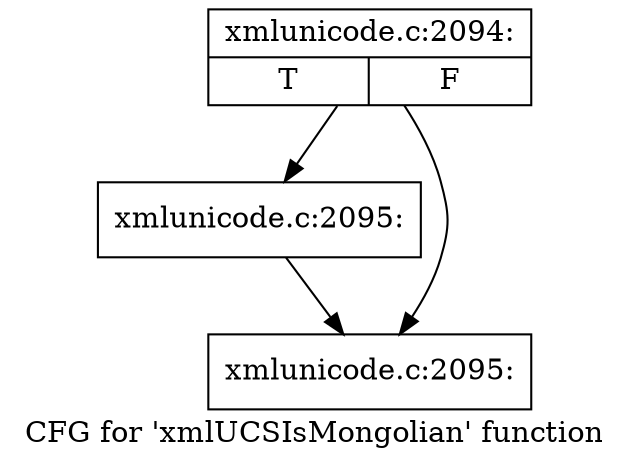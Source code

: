 digraph "CFG for 'xmlUCSIsMongolian' function" {
	label="CFG for 'xmlUCSIsMongolian' function";

	Node0x4e6ff60 [shape=record,label="{xmlunicode.c:2094:|{<s0>T|<s1>F}}"];
	Node0x4e6ff60 -> Node0x4e6fd50;
	Node0x4e6ff60 -> Node0x4e6fef0;
	Node0x4e6fd50 [shape=record,label="{xmlunicode.c:2095:}"];
	Node0x4e6fd50 -> Node0x4e6fef0;
	Node0x4e6fef0 [shape=record,label="{xmlunicode.c:2095:}"];
}

